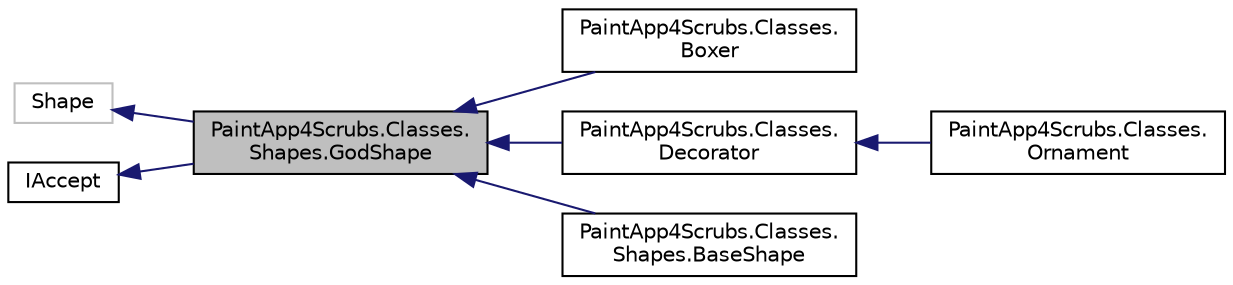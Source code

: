 digraph "PaintApp4Scrubs.Classes.Shapes.GodShape"
{
 // LATEX_PDF_SIZE
  edge [fontname="Helvetica",fontsize="10",labelfontname="Helvetica",labelfontsize="10"];
  node [fontname="Helvetica",fontsize="10",shape=record];
  rankdir="LR";
  Node1 [label="PaintApp4Scrubs.Classes.\lShapes.GodShape",height=0.2,width=0.4,color="black", fillcolor="grey75", style="filled", fontcolor="black",tooltip="an abstract class to add extra functionality to the Shape class"];
  Node2 -> Node1 [dir="back",color="midnightblue",fontsize="10",style="solid",fontname="Helvetica"];
  Node2 [label="Shape",height=0.2,width=0.4,color="grey75", fillcolor="white", style="filled",tooltip=" "];
  Node3 -> Node1 [dir="back",color="midnightblue",fontsize="10",style="solid",fontname="Helvetica"];
  Node3 [label="IAccept",height=0.2,width=0.4,color="black", fillcolor="white", style="filled",URL="$interface_paint_app4_scrubs_1_1_interfaces_1_1_i_accept.html",tooltip="the interface for the visitor"];
  Node1 -> Node4 [dir="back",color="midnightblue",fontsize="10",style="solid",fontname="Helvetica"];
  Node4 [label="PaintApp4Scrubs.Classes.\lBoxer",height=0.2,width=0.4,color="black", fillcolor="white", style="filled",URL="$class_paint_app4_scrubs_1_1_classes_1_1_boxer.html",tooltip="a compositer class for BaseShape"];
  Node1 -> Node5 [dir="back",color="midnightblue",fontsize="10",style="solid",fontname="Helvetica"];
  Node5 [label="PaintApp4Scrubs.Classes.\lDecorator",height=0.2,width=0.4,color="black", fillcolor="white", style="filled",URL="$class_paint_app4_scrubs_1_1_classes_1_1_decorator.html",tooltip="The decorator BaseClass"];
  Node5 -> Node6 [dir="back",color="midnightblue",fontsize="10",style="solid",fontname="Helvetica"];
  Node6 [label="PaintApp4Scrubs.Classes.\lOrnament",height=0.2,width=0.4,color="black", fillcolor="white", style="filled",URL="$class_paint_app4_scrubs_1_1_classes_1_1_ornament.html",tooltip=" "];
  Node1 -> Node7 [dir="back",color="midnightblue",fontsize="10",style="solid",fontname="Helvetica"];
  Node7 [label="PaintApp4Scrubs.Classes.\lShapes.BaseShape",height=0.2,width=0.4,color="black", fillcolor="white", style="filled",URL="$class_paint_app4_scrubs_1_1_classes_1_1_shapes_1_1_base_shape.html",tooltip="The Base Shape where all shapes are equal (\"hail communism\" ) https://www.youtube...."];
}
